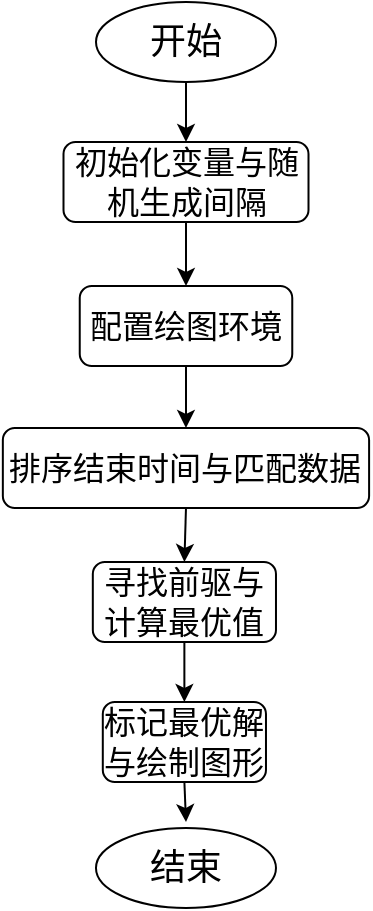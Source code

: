 <mxfile version="25.0.1">
  <diagram name="第 1 页" id="9KXNTyVhZBJHJeUFbM9W">
    <mxGraphModel dx="1434" dy="827" grid="0" gridSize="10" guides="1" tooltips="1" connect="1" arrows="1" fold="1" page="1" pageScale="1" pageWidth="827" pageHeight="1169" math="0" shadow="0">
      <root>
        <mxCell id="0" />
        <mxCell id="1" parent="0" />
        <mxCell id="osxYFuAsuxdxEfaMuSmq-10" style="edgeStyle=orthogonalEdgeStyle;rounded=0;orthogonalLoop=1;jettySize=auto;html=1;exitX=0.5;exitY=1;exitDx=0;exitDy=0;entryX=0.5;entryY=0;entryDx=0;entryDy=0;" edge="1" parent="1" source="osxYFuAsuxdxEfaMuSmq-1" target="osxYFuAsuxdxEfaMuSmq-2">
          <mxGeometry relative="1" as="geometry" />
        </mxCell>
        <mxCell id="osxYFuAsuxdxEfaMuSmq-1" value="&lt;font style=&quot;font-size: 18px;&quot;&gt;开始&lt;/font&gt;" style="ellipse;whiteSpace=wrap;html=1;" vertex="1" parent="1">
          <mxGeometry x="380" y="110" width="90" height="40" as="geometry" />
        </mxCell>
        <mxCell id="osxYFuAsuxdxEfaMuSmq-11" style="edgeStyle=orthogonalEdgeStyle;rounded=0;orthogonalLoop=1;jettySize=auto;html=1;exitX=0.5;exitY=1;exitDx=0;exitDy=0;entryX=0.5;entryY=0;entryDx=0;entryDy=0;" edge="1" parent="1" source="osxYFuAsuxdxEfaMuSmq-2" target="osxYFuAsuxdxEfaMuSmq-3">
          <mxGeometry relative="1" as="geometry" />
        </mxCell>
        <mxCell id="osxYFuAsuxdxEfaMuSmq-2" value="&lt;span style=&quot;text-align: start;&quot; class=&quot;hljs-string&quot;&gt;&lt;font style=&quot;font-size: 16px;&quot;&gt;初始化变量与随机生成间隔&lt;/font&gt;&lt;/span&gt;&lt;span style=&quot;text-align: start; font-size: medium;&quot;&gt;&lt;/span&gt;" style="rounded=1;whiteSpace=wrap;html=1;" vertex="1" parent="1">
          <mxGeometry x="363.75" y="180" width="122.5" height="40" as="geometry" />
        </mxCell>
        <mxCell id="osxYFuAsuxdxEfaMuSmq-12" style="edgeStyle=orthogonalEdgeStyle;rounded=0;orthogonalLoop=1;jettySize=auto;html=1;exitX=0.5;exitY=1;exitDx=0;exitDy=0;entryX=0.5;entryY=0;entryDx=0;entryDy=0;" edge="1" parent="1" source="osxYFuAsuxdxEfaMuSmq-3" target="osxYFuAsuxdxEfaMuSmq-5">
          <mxGeometry relative="1" as="geometry" />
        </mxCell>
        <mxCell id="osxYFuAsuxdxEfaMuSmq-3" value="&lt;span style=&quot;text-align: start;&quot; class=&quot;hljs-string&quot;&gt;&lt;font style=&quot;font-size: 16px;&quot;&gt;配置绘图环境&lt;/font&gt;&lt;/span&gt;&lt;span style=&quot;text-align: start; font-size: medium;&quot;&gt;&lt;/span&gt;" style="rounded=1;whiteSpace=wrap;html=1;" vertex="1" parent="1">
          <mxGeometry x="371.87" y="252" width="106.26" height="40" as="geometry" />
        </mxCell>
        <mxCell id="osxYFuAsuxdxEfaMuSmq-13" style="edgeStyle=orthogonalEdgeStyle;rounded=0;orthogonalLoop=1;jettySize=auto;html=1;exitX=0.5;exitY=1;exitDx=0;exitDy=0;entryX=0.5;entryY=0;entryDx=0;entryDy=0;" edge="1" parent="1" source="osxYFuAsuxdxEfaMuSmq-5" target="osxYFuAsuxdxEfaMuSmq-7">
          <mxGeometry relative="1" as="geometry" />
        </mxCell>
        <mxCell id="osxYFuAsuxdxEfaMuSmq-5" value="&lt;span style=&quot;text-align: start;&quot; class=&quot;hljs-string&quot;&gt;&lt;font style=&quot;font-size: 16px;&quot;&gt;排序结束时间与匹配数据&lt;/font&gt;&lt;/span&gt;&lt;span style=&quot;text-align: start; font-size: medium;&quot;&gt;&lt;/span&gt;" style="rounded=1;whiteSpace=wrap;html=1;" vertex="1" parent="1">
          <mxGeometry x="333.42" y="323" width="183.13" height="40" as="geometry" />
        </mxCell>
        <mxCell id="osxYFuAsuxdxEfaMuSmq-14" style="edgeStyle=orthogonalEdgeStyle;rounded=0;orthogonalLoop=1;jettySize=auto;html=1;exitX=0.5;exitY=1;exitDx=0;exitDy=0;entryX=0.5;entryY=0;entryDx=0;entryDy=0;" edge="1" parent="1" source="osxYFuAsuxdxEfaMuSmq-7" target="osxYFuAsuxdxEfaMuSmq-8">
          <mxGeometry relative="1" as="geometry" />
        </mxCell>
        <mxCell id="osxYFuAsuxdxEfaMuSmq-7" value="&lt;span style=&quot;text-align: start;&quot; class=&quot;hljs-string&quot;&gt;&lt;font style=&quot;font-size: 16px;&quot;&gt;寻找前驱与计算最优值&lt;/font&gt;&lt;/span&gt;&lt;span style=&quot;text-align: start; font-size: medium;&quot;&gt;&lt;/span&gt;" style="rounded=1;whiteSpace=wrap;html=1;" vertex="1" parent="1">
          <mxGeometry x="378.41" y="390" width="91.58" height="40" as="geometry" />
        </mxCell>
        <mxCell id="osxYFuAsuxdxEfaMuSmq-15" style="edgeStyle=orthogonalEdgeStyle;rounded=0;orthogonalLoop=1;jettySize=auto;html=1;exitX=0.5;exitY=1;exitDx=0;exitDy=0;" edge="1" parent="1" source="osxYFuAsuxdxEfaMuSmq-8">
          <mxGeometry relative="1" as="geometry">
            <mxPoint x="425" y="520" as="targetPoint" />
          </mxGeometry>
        </mxCell>
        <mxCell id="osxYFuAsuxdxEfaMuSmq-8" value="&lt;div style=&quot;text-align: start;&quot;&gt;&lt;span class=&quot;hljs-string&quot;&gt;&lt;font style=&quot;font-size: 16px;&quot;&gt;标记最优解与绘制图形&lt;/font&gt;&lt;/span&gt;&lt;span style=&quot;font-size: medium;&quot;&gt;&lt;/span&gt;&lt;br&gt;&lt;/div&gt;" style="rounded=1;whiteSpace=wrap;html=1;" vertex="1" parent="1">
          <mxGeometry x="383.4" y="460" width="81.59" height="40" as="geometry" />
        </mxCell>
        <mxCell id="osxYFuAsuxdxEfaMuSmq-9" value="&lt;font size=&quot;4&quot;&gt;结束&lt;/font&gt;" style="ellipse;whiteSpace=wrap;html=1;" vertex="1" parent="1">
          <mxGeometry x="379.99" y="523" width="90" height="40" as="geometry" />
        </mxCell>
      </root>
    </mxGraphModel>
  </diagram>
</mxfile>
